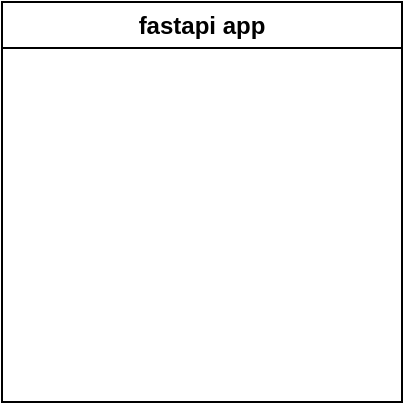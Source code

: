 <mxfile version="24.7.17">
  <diagram name="Page-1" id="c89BRhjpdzFy7BojQ-jL">
    <mxGraphModel dx="954" dy="605" grid="1" gridSize="10" guides="1" tooltips="1" connect="1" arrows="1" fold="1" page="1" pageScale="1" pageWidth="850" pageHeight="1100" math="0" shadow="0">
      <root>
        <mxCell id="0" />
        <mxCell id="1" parent="0" />
        <mxCell id="yOU9r84MdpTrss7F8Af3-2" value="fastapi app" style="swimlane;whiteSpace=wrap;html=1;" vertex="1" parent="1">
          <mxGeometry x="310" y="70" width="200" height="200" as="geometry" />
        </mxCell>
      </root>
    </mxGraphModel>
  </diagram>
</mxfile>
